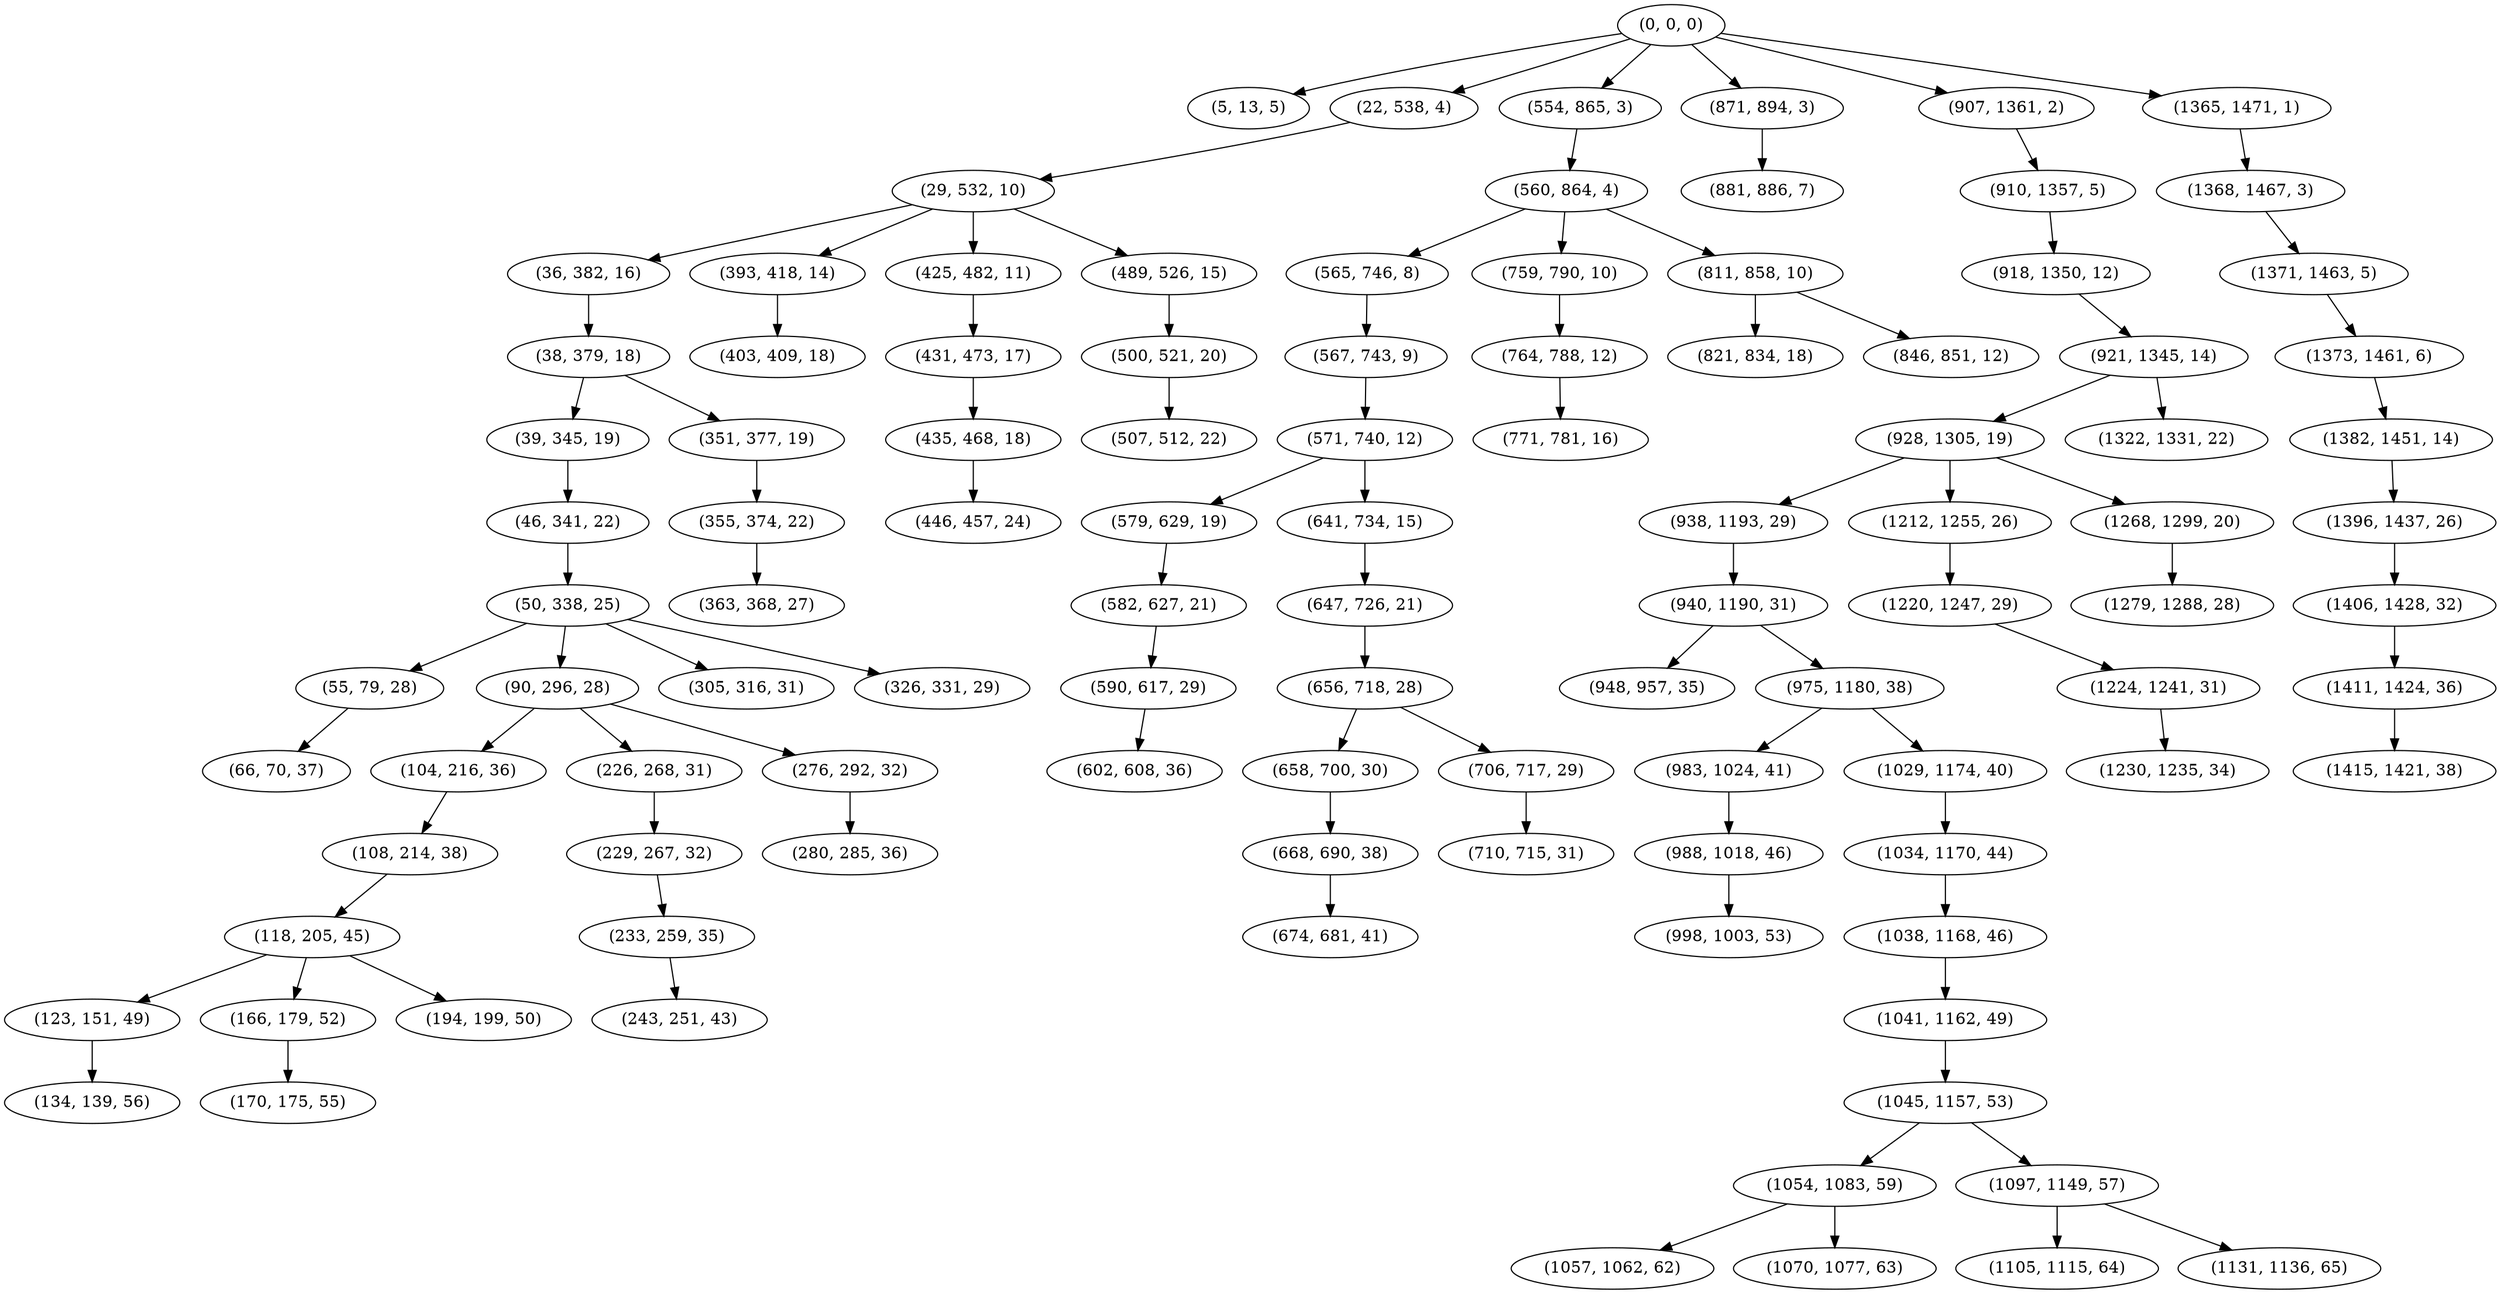 digraph tree {
    "(0, 0, 0)";
    "(5, 13, 5)";
    "(22, 538, 4)";
    "(29, 532, 10)";
    "(36, 382, 16)";
    "(38, 379, 18)";
    "(39, 345, 19)";
    "(46, 341, 22)";
    "(50, 338, 25)";
    "(55, 79, 28)";
    "(66, 70, 37)";
    "(90, 296, 28)";
    "(104, 216, 36)";
    "(108, 214, 38)";
    "(118, 205, 45)";
    "(123, 151, 49)";
    "(134, 139, 56)";
    "(166, 179, 52)";
    "(170, 175, 55)";
    "(194, 199, 50)";
    "(226, 268, 31)";
    "(229, 267, 32)";
    "(233, 259, 35)";
    "(243, 251, 43)";
    "(276, 292, 32)";
    "(280, 285, 36)";
    "(305, 316, 31)";
    "(326, 331, 29)";
    "(351, 377, 19)";
    "(355, 374, 22)";
    "(363, 368, 27)";
    "(393, 418, 14)";
    "(403, 409, 18)";
    "(425, 482, 11)";
    "(431, 473, 17)";
    "(435, 468, 18)";
    "(446, 457, 24)";
    "(489, 526, 15)";
    "(500, 521, 20)";
    "(507, 512, 22)";
    "(554, 865, 3)";
    "(560, 864, 4)";
    "(565, 746, 8)";
    "(567, 743, 9)";
    "(571, 740, 12)";
    "(579, 629, 19)";
    "(582, 627, 21)";
    "(590, 617, 29)";
    "(602, 608, 36)";
    "(641, 734, 15)";
    "(647, 726, 21)";
    "(656, 718, 28)";
    "(658, 700, 30)";
    "(668, 690, 38)";
    "(674, 681, 41)";
    "(706, 717, 29)";
    "(710, 715, 31)";
    "(759, 790, 10)";
    "(764, 788, 12)";
    "(771, 781, 16)";
    "(811, 858, 10)";
    "(821, 834, 18)";
    "(846, 851, 12)";
    "(871, 894, 3)";
    "(881, 886, 7)";
    "(907, 1361, 2)";
    "(910, 1357, 5)";
    "(918, 1350, 12)";
    "(921, 1345, 14)";
    "(928, 1305, 19)";
    "(938, 1193, 29)";
    "(940, 1190, 31)";
    "(948, 957, 35)";
    "(975, 1180, 38)";
    "(983, 1024, 41)";
    "(988, 1018, 46)";
    "(998, 1003, 53)";
    "(1029, 1174, 40)";
    "(1034, 1170, 44)";
    "(1038, 1168, 46)";
    "(1041, 1162, 49)";
    "(1045, 1157, 53)";
    "(1054, 1083, 59)";
    "(1057, 1062, 62)";
    "(1070, 1077, 63)";
    "(1097, 1149, 57)";
    "(1105, 1115, 64)";
    "(1131, 1136, 65)";
    "(1212, 1255, 26)";
    "(1220, 1247, 29)";
    "(1224, 1241, 31)";
    "(1230, 1235, 34)";
    "(1268, 1299, 20)";
    "(1279, 1288, 28)";
    "(1322, 1331, 22)";
    "(1365, 1471, 1)";
    "(1368, 1467, 3)";
    "(1371, 1463, 5)";
    "(1373, 1461, 6)";
    "(1382, 1451, 14)";
    "(1396, 1437, 26)";
    "(1406, 1428, 32)";
    "(1411, 1424, 36)";
    "(1415, 1421, 38)";
    "(0, 0, 0)" -> "(5, 13, 5)";
    "(0, 0, 0)" -> "(22, 538, 4)";
    "(0, 0, 0)" -> "(554, 865, 3)";
    "(0, 0, 0)" -> "(871, 894, 3)";
    "(0, 0, 0)" -> "(907, 1361, 2)";
    "(0, 0, 0)" -> "(1365, 1471, 1)";
    "(22, 538, 4)" -> "(29, 532, 10)";
    "(29, 532, 10)" -> "(36, 382, 16)";
    "(29, 532, 10)" -> "(393, 418, 14)";
    "(29, 532, 10)" -> "(425, 482, 11)";
    "(29, 532, 10)" -> "(489, 526, 15)";
    "(36, 382, 16)" -> "(38, 379, 18)";
    "(38, 379, 18)" -> "(39, 345, 19)";
    "(38, 379, 18)" -> "(351, 377, 19)";
    "(39, 345, 19)" -> "(46, 341, 22)";
    "(46, 341, 22)" -> "(50, 338, 25)";
    "(50, 338, 25)" -> "(55, 79, 28)";
    "(50, 338, 25)" -> "(90, 296, 28)";
    "(50, 338, 25)" -> "(305, 316, 31)";
    "(50, 338, 25)" -> "(326, 331, 29)";
    "(55, 79, 28)" -> "(66, 70, 37)";
    "(90, 296, 28)" -> "(104, 216, 36)";
    "(90, 296, 28)" -> "(226, 268, 31)";
    "(90, 296, 28)" -> "(276, 292, 32)";
    "(104, 216, 36)" -> "(108, 214, 38)";
    "(108, 214, 38)" -> "(118, 205, 45)";
    "(118, 205, 45)" -> "(123, 151, 49)";
    "(118, 205, 45)" -> "(166, 179, 52)";
    "(118, 205, 45)" -> "(194, 199, 50)";
    "(123, 151, 49)" -> "(134, 139, 56)";
    "(166, 179, 52)" -> "(170, 175, 55)";
    "(226, 268, 31)" -> "(229, 267, 32)";
    "(229, 267, 32)" -> "(233, 259, 35)";
    "(233, 259, 35)" -> "(243, 251, 43)";
    "(276, 292, 32)" -> "(280, 285, 36)";
    "(351, 377, 19)" -> "(355, 374, 22)";
    "(355, 374, 22)" -> "(363, 368, 27)";
    "(393, 418, 14)" -> "(403, 409, 18)";
    "(425, 482, 11)" -> "(431, 473, 17)";
    "(431, 473, 17)" -> "(435, 468, 18)";
    "(435, 468, 18)" -> "(446, 457, 24)";
    "(489, 526, 15)" -> "(500, 521, 20)";
    "(500, 521, 20)" -> "(507, 512, 22)";
    "(554, 865, 3)" -> "(560, 864, 4)";
    "(560, 864, 4)" -> "(565, 746, 8)";
    "(560, 864, 4)" -> "(759, 790, 10)";
    "(560, 864, 4)" -> "(811, 858, 10)";
    "(565, 746, 8)" -> "(567, 743, 9)";
    "(567, 743, 9)" -> "(571, 740, 12)";
    "(571, 740, 12)" -> "(579, 629, 19)";
    "(571, 740, 12)" -> "(641, 734, 15)";
    "(579, 629, 19)" -> "(582, 627, 21)";
    "(582, 627, 21)" -> "(590, 617, 29)";
    "(590, 617, 29)" -> "(602, 608, 36)";
    "(641, 734, 15)" -> "(647, 726, 21)";
    "(647, 726, 21)" -> "(656, 718, 28)";
    "(656, 718, 28)" -> "(658, 700, 30)";
    "(656, 718, 28)" -> "(706, 717, 29)";
    "(658, 700, 30)" -> "(668, 690, 38)";
    "(668, 690, 38)" -> "(674, 681, 41)";
    "(706, 717, 29)" -> "(710, 715, 31)";
    "(759, 790, 10)" -> "(764, 788, 12)";
    "(764, 788, 12)" -> "(771, 781, 16)";
    "(811, 858, 10)" -> "(821, 834, 18)";
    "(811, 858, 10)" -> "(846, 851, 12)";
    "(871, 894, 3)" -> "(881, 886, 7)";
    "(907, 1361, 2)" -> "(910, 1357, 5)";
    "(910, 1357, 5)" -> "(918, 1350, 12)";
    "(918, 1350, 12)" -> "(921, 1345, 14)";
    "(921, 1345, 14)" -> "(928, 1305, 19)";
    "(921, 1345, 14)" -> "(1322, 1331, 22)";
    "(928, 1305, 19)" -> "(938, 1193, 29)";
    "(928, 1305, 19)" -> "(1212, 1255, 26)";
    "(928, 1305, 19)" -> "(1268, 1299, 20)";
    "(938, 1193, 29)" -> "(940, 1190, 31)";
    "(940, 1190, 31)" -> "(948, 957, 35)";
    "(940, 1190, 31)" -> "(975, 1180, 38)";
    "(975, 1180, 38)" -> "(983, 1024, 41)";
    "(975, 1180, 38)" -> "(1029, 1174, 40)";
    "(983, 1024, 41)" -> "(988, 1018, 46)";
    "(988, 1018, 46)" -> "(998, 1003, 53)";
    "(1029, 1174, 40)" -> "(1034, 1170, 44)";
    "(1034, 1170, 44)" -> "(1038, 1168, 46)";
    "(1038, 1168, 46)" -> "(1041, 1162, 49)";
    "(1041, 1162, 49)" -> "(1045, 1157, 53)";
    "(1045, 1157, 53)" -> "(1054, 1083, 59)";
    "(1045, 1157, 53)" -> "(1097, 1149, 57)";
    "(1054, 1083, 59)" -> "(1057, 1062, 62)";
    "(1054, 1083, 59)" -> "(1070, 1077, 63)";
    "(1097, 1149, 57)" -> "(1105, 1115, 64)";
    "(1097, 1149, 57)" -> "(1131, 1136, 65)";
    "(1212, 1255, 26)" -> "(1220, 1247, 29)";
    "(1220, 1247, 29)" -> "(1224, 1241, 31)";
    "(1224, 1241, 31)" -> "(1230, 1235, 34)";
    "(1268, 1299, 20)" -> "(1279, 1288, 28)";
    "(1365, 1471, 1)" -> "(1368, 1467, 3)";
    "(1368, 1467, 3)" -> "(1371, 1463, 5)";
    "(1371, 1463, 5)" -> "(1373, 1461, 6)";
    "(1373, 1461, 6)" -> "(1382, 1451, 14)";
    "(1382, 1451, 14)" -> "(1396, 1437, 26)";
    "(1396, 1437, 26)" -> "(1406, 1428, 32)";
    "(1406, 1428, 32)" -> "(1411, 1424, 36)";
    "(1411, 1424, 36)" -> "(1415, 1421, 38)";
}
